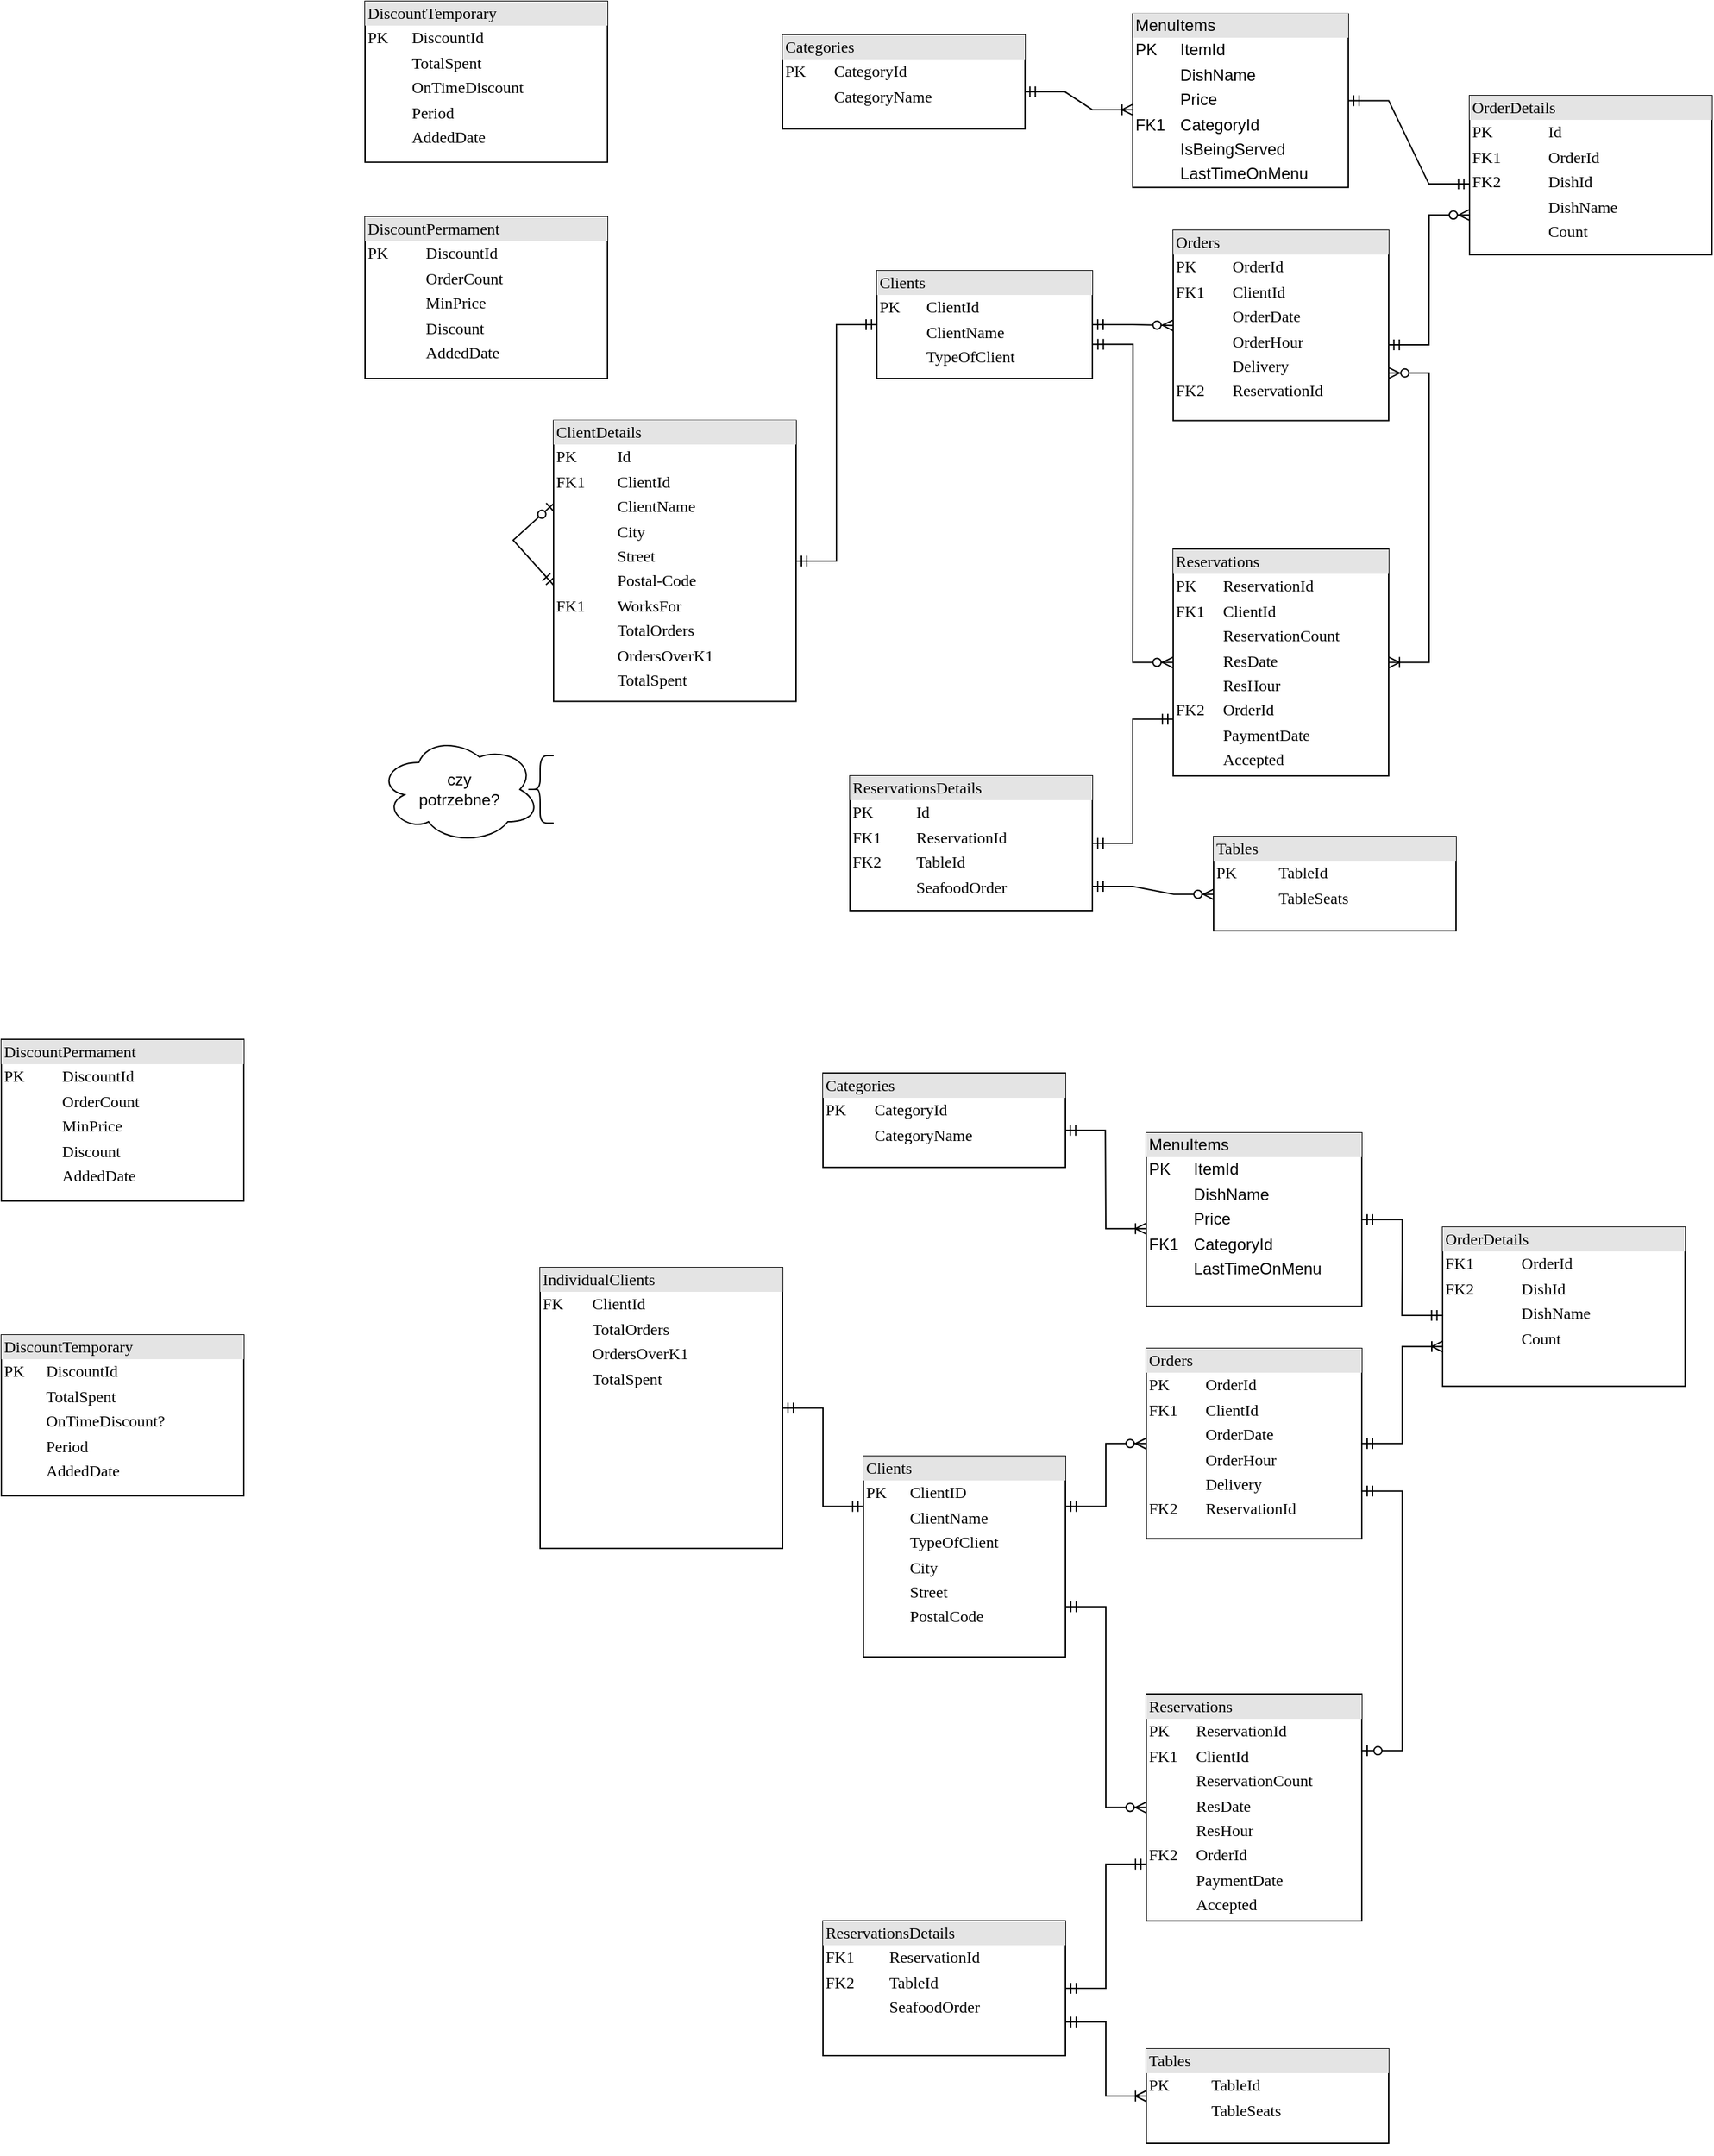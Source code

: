 <mxfile version="20.6.0" type="github">
  <diagram name="Page-1" id="2ca16b54-16f6-2749-3443-fa8db7711227">
    <mxGraphModel dx="2725" dy="899" grid="1" gridSize="10" guides="1" tooltips="1" connect="1" arrows="1" fold="1" page="1" pageScale="1" pageWidth="1100" pageHeight="850" background="none" math="0" shadow="0">
      <root>
        <mxCell id="0" />
        <mxCell id="1" parent="0" />
        <mxCell id="2ed32ef02a7f4228-2" value="&lt;div style=&quot;box-sizing: border-box ; width: 100% ; background: #e4e4e4 ; padding: 2px&quot;&gt;Reservations&lt;br&gt;&lt;/div&gt;&lt;table style=&quot;width: 100% ; font-size: 1em&quot; cellspacing=&quot;0&quot; cellpadding=&quot;2&quot;&gt;&lt;tbody&gt;&lt;tr&gt;&lt;td&gt;PK&lt;br&gt;&lt;/td&gt;&lt;td&gt;ReservationId&lt;br&gt;&lt;/td&gt;&lt;/tr&gt;&lt;tr&gt;&lt;td&gt;FK1&lt;br&gt;&lt;/td&gt;&lt;td&gt;ClientId&lt;br&gt;&lt;/td&gt;&lt;/tr&gt;&lt;tr&gt;&lt;td&gt;&lt;br&gt;&lt;/td&gt;&lt;td&gt;ReservationCount&lt;br&gt;&lt;/td&gt;&lt;/tr&gt;&lt;tr&gt;&lt;td&gt;&lt;br&gt;&lt;/td&gt;&lt;td&gt;ResDate&lt;br&gt;&lt;/td&gt;&lt;/tr&gt;&lt;tr&gt;&lt;td&gt;&lt;br&gt;&lt;/td&gt;&lt;td&gt;ResHour&lt;br&gt;&lt;/td&gt;&lt;/tr&gt;&lt;tr&gt;&lt;td&gt;FK2&lt;br&gt;&lt;/td&gt;&lt;td&gt;OrderId&lt;br&gt;&lt;/td&gt;&lt;/tr&gt;&lt;tr&gt;&lt;td&gt;&lt;br&gt;&lt;/td&gt;&lt;td&gt;PaymentDate&lt;br&gt;&lt;/td&gt;&lt;/tr&gt;&lt;tr&gt;&lt;td&gt;&lt;br&gt;&lt;/td&gt;&lt;td&gt;Accepted&lt;br&gt;&lt;/td&gt;&lt;/tr&gt;&lt;/tbody&gt;&lt;/table&gt;" style="verticalAlign=top;align=left;overflow=fill;html=1;rounded=0;shadow=0;comic=0;labelBackgroundColor=none;strokeWidth=1;fontFamily=Verdana;fontSize=12" parent="1" vertex="1">
          <mxGeometry x="640" y="446.56" width="160" height="168.44" as="geometry" />
        </mxCell>
        <mxCell id="2ed32ef02a7f4228-4" value="&lt;div style=&quot;box-sizing: border-box ; width: 100% ; background: #e4e4e4 ; padding: 2px&quot;&gt;Clients&lt;/div&gt;&lt;table style=&quot;width: 100% ; font-size: 1em&quot; cellspacing=&quot;0&quot; cellpadding=&quot;2&quot;&gt;&lt;tbody&gt;&lt;tr&gt;&lt;td&gt;PK&lt;br&gt;&lt;/td&gt;&lt;td&gt;ClientId&lt;/td&gt;&lt;/tr&gt;&lt;tr&gt;&lt;td&gt;&lt;br&gt;&lt;/td&gt;&lt;td&gt;ClientName&lt;/td&gt;&lt;/tr&gt;&lt;tr&gt;&lt;td&gt;&lt;/td&gt;&lt;td&gt;TypeOfClient&lt;br&gt;&lt;/td&gt;&lt;/tr&gt;&lt;/tbody&gt;&lt;/table&gt;" style="verticalAlign=top;align=left;overflow=fill;html=1;rounded=0;shadow=0;comic=0;labelBackgroundColor=none;strokeWidth=1;fontFamily=Verdana;fontSize=12" parent="1" vertex="1">
          <mxGeometry x="420" y="240" width="160" height="80" as="geometry" />
        </mxCell>
        <mxCell id="2ed32ef02a7f4228-6" value="&lt;div style=&quot;box-sizing: border-box ; width: 100% ; background: #e4e4e4 ; padding: 2px&quot;&gt;ClientDetails&lt;/div&gt;&lt;table style=&quot;width: 100% ; font-size: 1em&quot; cellspacing=&quot;0&quot; cellpadding=&quot;2&quot;&gt;&lt;tbody&gt;&lt;tr&gt;&lt;td&gt;PK&lt;br&gt;&lt;/td&gt;&lt;td&gt;Id&lt;br&gt;&lt;/td&gt;&lt;/tr&gt;&lt;tr&gt;&lt;td&gt;FK1&lt;br&gt;&lt;/td&gt;&lt;td&gt;ClientId&lt;/td&gt;&lt;/tr&gt;&lt;tr&gt;&lt;td&gt;&lt;br&gt;&lt;/td&gt;&lt;td&gt;ClientName&lt;/td&gt;&lt;/tr&gt;&lt;tr&gt;&lt;td&gt;&lt;/td&gt;&lt;td&gt;City&lt;br&gt;&lt;/td&gt;&lt;/tr&gt;&lt;tr&gt;&lt;td&gt;&lt;br&gt;&lt;/td&gt;&lt;td&gt;Street&lt;br&gt;&lt;/td&gt;&lt;/tr&gt;&lt;tr&gt;&lt;td&gt;&lt;br&gt;&lt;/td&gt;&lt;td&gt;Postal-Code&lt;br&gt;&lt;/td&gt;&lt;/tr&gt;&lt;tr&gt;&lt;td&gt;FK1&lt;br&gt;&lt;/td&gt;&lt;td&gt;WorksFor&lt;br&gt;&lt;/td&gt;&lt;/tr&gt;&lt;tr&gt;&lt;td&gt;&lt;br&gt;&lt;/td&gt;&lt;td&gt;TotalOrders&lt;br&gt;&lt;/td&gt;&lt;/tr&gt;&lt;tr&gt;&lt;td&gt;&lt;br&gt;&lt;/td&gt;&lt;td&gt;OrdersOverK1&lt;br&gt;&lt;/td&gt;&lt;/tr&gt;&lt;tr&gt;&lt;td&gt;&lt;br&gt;&lt;/td&gt;&lt;td&gt;TotalSpent&lt;br&gt;&lt;/td&gt;&lt;/tr&gt;&lt;/tbody&gt;&lt;/table&gt;" style="verticalAlign=top;align=left;overflow=fill;html=1;rounded=0;shadow=0;comic=0;labelBackgroundColor=none;strokeWidth=1;fontFamily=Verdana;fontSize=12;" parent="1" vertex="1">
          <mxGeometry x="180" y="351.24" width="180" height="208.44" as="geometry" />
        </mxCell>
        <mxCell id="2ed32ef02a7f4228-8" value="&lt;div style=&quot;box-sizing: border-box ; width: 100% ; background: #e4e4e4 ; padding: 2px&quot;&gt;Orders&lt;/div&gt;&lt;table style=&quot;width: 100% ; font-size: 1em&quot; cellspacing=&quot;0&quot; cellpadding=&quot;2&quot;&gt;&lt;tbody&gt;&lt;tr&gt;&lt;td&gt;PK&lt;br&gt;&lt;/td&gt;&lt;td&gt;OrderId&lt;br&gt;&lt;/td&gt;&lt;/tr&gt;&lt;tr&gt;&lt;td&gt;FK1&lt;br&gt;&lt;/td&gt;&lt;td&gt;ClientId&lt;br&gt;&lt;/td&gt;&lt;/tr&gt;&lt;tr&gt;&lt;td&gt;&lt;br&gt;&lt;/td&gt;&lt;td&gt;OrderDate&lt;br&gt;&lt;/td&gt;&lt;/tr&gt;&lt;tr&gt;&lt;td&gt;&lt;br&gt;&lt;/td&gt;&lt;td&gt;OrderHour&lt;br&gt;&lt;/td&gt;&lt;/tr&gt;&lt;tr&gt;&lt;td&gt;&lt;br&gt;&lt;/td&gt;&lt;td&gt;Delivery&lt;br&gt;&lt;/td&gt;&lt;/tr&gt;&lt;tr&gt;&lt;td&gt;FK2&lt;br&gt;&lt;/td&gt;&lt;td&gt;ReservationId&lt;br&gt;&lt;/td&gt;&lt;/tr&gt;&lt;/tbody&gt;&lt;/table&gt;" style="verticalAlign=top;align=left;overflow=fill;html=1;rounded=0;shadow=0;comic=0;labelBackgroundColor=none;strokeWidth=1;fontFamily=Verdana;fontSize=12;" parent="1" vertex="1">
          <mxGeometry x="640" y="210.0" width="160" height="141.24" as="geometry" />
        </mxCell>
        <mxCell id="2ed32ef02a7f4228-9" value="&lt;div style=&quot;box-sizing:border-box;width:100%;background:#e4e4e4;padding:2px;&quot;&gt;Categories&lt;/div&gt;&lt;table style=&quot;width:100%;font-size:1em;&quot; cellspacing=&quot;0&quot; cellpadding=&quot;2&quot;&gt;&lt;tbody&gt;&lt;tr&gt;&lt;td&gt;PK&lt;br&gt;&lt;/td&gt;&lt;td&gt;CategoryId&lt;/td&gt;&lt;/tr&gt;&lt;tr&gt;&lt;td&gt;&lt;br&gt;&lt;/td&gt;&lt;td&gt;CategoryName&lt;/td&gt;&lt;/tr&gt;&lt;/tbody&gt;&lt;/table&gt;" style="verticalAlign=top;align=left;overflow=fill;html=1;rounded=0;shadow=0;comic=0;labelBackgroundColor=none;strokeWidth=1;fontFamily=Verdana;fontSize=12" parent="1" vertex="1">
          <mxGeometry x="350" y="64.69" width="180" height="70" as="geometry" />
        </mxCell>
        <mxCell id="2ed32ef02a7f4228-10" value="&lt;div style=&quot;box-sizing: border-box ; width: 100% ; background: #e4e4e4 ; padding: 2px&quot;&gt;OrderDetails&lt;/div&gt;&lt;table style=&quot;width: 100% ; font-size: 1em&quot; cellspacing=&quot;0&quot; cellpadding=&quot;2&quot;&gt;&lt;tbody&gt;&lt;tr&gt;&lt;td&gt;PK&lt;br&gt;&lt;/td&gt;&lt;td&gt;Id&lt;br&gt;&lt;/td&gt;&lt;/tr&gt;&lt;tr&gt;&lt;td&gt;FK1&lt;br&gt;&lt;/td&gt;&lt;td&gt;OrderId&lt;br&gt;&lt;/td&gt;&lt;/tr&gt;&lt;tr&gt;&lt;td&gt;FK2&lt;br&gt;&lt;/td&gt;&lt;td&gt;DishId&lt;/td&gt;&lt;/tr&gt;&lt;tr&gt;&lt;td&gt;&lt;br&gt;&lt;/td&gt;&lt;td&gt;DishName&lt;br&gt;&lt;/td&gt;&lt;/tr&gt;&lt;tr&gt;&lt;td&gt;&lt;/td&gt;&lt;td&gt;Count&lt;/td&gt;&lt;/tr&gt;&lt;tr&gt;&lt;td&gt;&lt;br&gt;&lt;/td&gt;&lt;td&gt;&lt;br&gt;&lt;/td&gt;&lt;/tr&gt;&lt;/tbody&gt;&lt;/table&gt;" style="verticalAlign=top;align=left;overflow=fill;html=1;rounded=0;shadow=0;comic=0;labelBackgroundColor=none;strokeWidth=1;fontFamily=Verdana;fontSize=12" parent="1" vertex="1">
          <mxGeometry x="860" y="110.0" width="180" height="118.12" as="geometry" />
        </mxCell>
        <mxCell id="2ed32ef02a7f4228-11" value="&lt;div style=&quot;box-sizing:border-box;width:100%;background:#e4e4e4;padding:2px;&quot;&gt;Tables&lt;/div&gt;&lt;table style=&quot;width:100%;font-size:1em;&quot; cellspacing=&quot;0&quot; cellpadding=&quot;2&quot;&gt;&lt;tbody&gt;&lt;tr&gt;&lt;td&gt;PK&lt;br&gt;&lt;/td&gt;&lt;td&gt;TableId&lt;/td&gt;&lt;/tr&gt;&lt;tr&gt;&lt;td&gt;&lt;br&gt;&lt;/td&gt;&lt;td&gt;TableSeats&lt;/td&gt;&lt;/tr&gt;&lt;/tbody&gt;&lt;/table&gt;" style="verticalAlign=top;align=left;overflow=fill;html=1;rounded=0;shadow=0;comic=0;labelBackgroundColor=none;strokeWidth=1;fontFamily=Verdana;fontSize=12" parent="1" vertex="1">
          <mxGeometry x="670" y="660" width="180" height="70" as="geometry" />
        </mxCell>
        <mxCell id="2ed32ef02a7f4228-12" value="&lt;div style=&quot;box-sizing: border-box ; width: 100% ; background: #e4e4e4 ; padding: 2px&quot;&gt;ReservationsDetails&lt;/div&gt;&lt;table style=&quot;width: 100% ; font-size: 1em&quot; cellspacing=&quot;0&quot; cellpadding=&quot;2&quot;&gt;&lt;tbody&gt;&lt;tr&gt;&lt;td&gt;PK&lt;br&gt;&lt;/td&gt;&lt;td&gt;Id&lt;br&gt;&lt;/td&gt;&lt;/tr&gt;&lt;tr&gt;&lt;td&gt;FK1&lt;br&gt;&lt;/td&gt;&lt;td&gt;ReservationId&lt;/td&gt;&lt;/tr&gt;&lt;tr&gt;&lt;td&gt;FK2&lt;br&gt;&lt;/td&gt;&lt;td&gt;TableId&lt;br&gt;&lt;/td&gt;&lt;/tr&gt;&lt;tr&gt;&lt;td&gt;&lt;br&gt;&lt;/td&gt;&lt;td&gt;SeafoodOrder&lt;br&gt;&lt;/td&gt;&lt;/tr&gt;&lt;/tbody&gt;&lt;/table&gt;" style="verticalAlign=top;align=left;overflow=fill;html=1;rounded=0;shadow=0;comic=0;labelBackgroundColor=none;strokeWidth=1;fontFamily=Verdana;fontSize=12" parent="1" vertex="1">
          <mxGeometry x="400" y="615" width="180" height="100" as="geometry" />
        </mxCell>
        <mxCell id="8eyPykEC4esJu6xJR6Pz-9" value="&lt;div style=&quot;box-sizing:border-box;width:100%;background:#e4e4e4;padding:2px;&quot;&gt;MenuItems&lt;/div&gt;&lt;table style=&quot;width:100%;font-size:1em;&quot; cellspacing=&quot;0&quot; cellpadding=&quot;2&quot;&gt;&lt;tbody&gt;&lt;tr&gt;&lt;td&gt;PK&lt;br&gt;&lt;/td&gt;&lt;td&gt;ItemId&lt;/td&gt;&lt;/tr&gt;&lt;tr&gt;&lt;td&gt;&lt;br&gt;&lt;/td&gt;&lt;td&gt;DishName&lt;br&gt;&lt;/td&gt;&lt;/tr&gt;&lt;tr&gt;&lt;td&gt;&lt;br&gt;&lt;/td&gt;&lt;td&gt;Price&lt;br&gt;&lt;/td&gt;&lt;/tr&gt;&lt;tr&gt;&lt;td&gt;FK1&lt;/td&gt;&lt;td&gt;CategoryId&lt;/td&gt;&lt;/tr&gt;&lt;tr&gt;&lt;td&gt;&lt;br&gt;&lt;/td&gt;&lt;td&gt;IsBeingServed&lt;br&gt;&lt;/td&gt;&lt;/tr&gt;&lt;tr&gt;&lt;td&gt;&lt;br&gt;&lt;/td&gt;&lt;td&gt;LastTimeOnMenu&lt;br&gt;&lt;/td&gt;&lt;/tr&gt;&lt;/tbody&gt;&lt;/table&gt;" style="verticalAlign=top;align=left;overflow=fill;html=1;" parent="1" vertex="1">
          <mxGeometry x="610" y="49.37" width="160" height="128.75" as="geometry" />
        </mxCell>
        <mxCell id="tbvAgPDS0dDbMsQac42p-2" style="edgeStyle=orthogonalEdgeStyle;rounded=0;orthogonalLoop=1;jettySize=auto;html=1;exitX=0.5;exitY=1;exitDx=0;exitDy=0;" parent="1" source="2ed32ef02a7f4228-11" target="2ed32ef02a7f4228-11" edge="1">
          <mxGeometry relative="1" as="geometry" />
        </mxCell>
        <mxCell id="tbvAgPDS0dDbMsQac42p-9" value="&lt;div&gt;czy &lt;br&gt;&lt;/div&gt;&lt;div&gt;potrzebne?&lt;br&gt;&lt;/div&gt;" style="ellipse;shape=cloud;whiteSpace=wrap;html=1;" parent="1" vertex="1">
          <mxGeometry x="50" y="585.0" width="120" height="80" as="geometry" />
        </mxCell>
        <mxCell id="tbvAgPDS0dDbMsQac42p-10" value="" style="shape=curlyBracket;whiteSpace=wrap;html=1;rounded=1;labelPosition=left;verticalLabelPosition=middle;align=right;verticalAlign=middle;size=0.5;" parent="1" vertex="1">
          <mxGeometry x="160" y="600.0" width="20" height="50" as="geometry" />
        </mxCell>
        <mxCell id="3GatllJvSsCrBOaNEyOD-3" value="&lt;div style=&quot;box-sizing: border-box ; width: 100% ; background: #e4e4e4 ; padding: 2px&quot;&gt;DiscountPermament&lt;br&gt;&lt;/div&gt;&lt;table style=&quot;width: 100% ; font-size: 1em&quot; cellspacing=&quot;0&quot; cellpadding=&quot;2&quot;&gt;&lt;tbody&gt;&lt;tr&gt;&lt;td&gt;PK&lt;br&gt;&lt;/td&gt;&lt;td&gt;DiscountId&lt;/td&gt;&lt;/tr&gt;&lt;tr&gt;&lt;td&gt;&lt;br&gt;&lt;/td&gt;&lt;td&gt;OrderCount&lt;/td&gt;&lt;/tr&gt;&lt;tr&gt;&lt;td&gt;&lt;/td&gt;&lt;td&gt;MinPrice&lt;br&gt;&lt;/td&gt;&lt;/tr&gt;&lt;tr&gt;&lt;td&gt;&lt;br&gt;&lt;/td&gt;&lt;td&gt;Discount&lt;br&gt;&lt;/td&gt;&lt;/tr&gt;&lt;tr&gt;&lt;td&gt;&lt;br&gt;&lt;/td&gt;&lt;td&gt;AddedDate&lt;br&gt;&lt;/td&gt;&lt;/tr&gt;&lt;/tbody&gt;&lt;/table&gt;" style="verticalAlign=top;align=left;overflow=fill;html=1;rounded=0;shadow=0;comic=0;labelBackgroundColor=none;strokeWidth=1;fontFamily=Verdana;fontSize=12" parent="1" vertex="1">
          <mxGeometry x="40" y="200" width="180" height="120" as="geometry" />
        </mxCell>
        <mxCell id="3GatllJvSsCrBOaNEyOD-4" value="&lt;div style=&quot;box-sizing:border-box;width:100%;background:#e4e4e4;padding:2px;&quot;&gt;DiscountTemporary&lt;/div&gt;&lt;table style=&quot;width:100%;font-size:1em;&quot; cellspacing=&quot;0&quot; cellpadding=&quot;2&quot;&gt;&lt;tbody&gt;&lt;tr&gt;&lt;td&gt;PK&lt;br&gt;&lt;/td&gt;&lt;td&gt;DiscountId&lt;/td&gt;&lt;/tr&gt;&lt;tr&gt;&lt;td&gt;&lt;br&gt;&lt;/td&gt;&lt;td&gt;TotalSpent&lt;/td&gt;&lt;/tr&gt;&lt;tr&gt;&lt;td&gt;&lt;br&gt;&lt;/td&gt;&lt;td&gt;OnTimeDiscount&lt;br&gt;&lt;/td&gt;&lt;/tr&gt;&lt;tr&gt;&lt;td&gt;&lt;br&gt;&lt;/td&gt;&lt;td&gt;Period&lt;br&gt;&lt;/td&gt;&lt;/tr&gt;&lt;tr&gt;&lt;td&gt;&lt;br&gt;&lt;/td&gt;&lt;td&gt;AddedDate&lt;br&gt;&lt;/td&gt;&lt;/tr&gt;&lt;/tbody&gt;&lt;/table&gt;" style="verticalAlign=top;align=left;overflow=fill;html=1;rounded=0;shadow=0;comic=0;labelBackgroundColor=none;strokeWidth=1;fontFamily=Verdana;fontSize=12" parent="1" vertex="1">
          <mxGeometry x="40" y="40" width="180" height="119.38" as="geometry" />
        </mxCell>
        <mxCell id="NAf3PjT7lw5OoQGQkrJB-4" value="" style="edgeStyle=entityRelationEdgeStyle;fontSize=12;html=1;endArrow=ERmandOne;startArrow=ERmandOne;rounded=0;exitX=1;exitY=0.5;exitDx=0;exitDy=0;entryX=0;entryY=0.5;entryDx=0;entryDy=0;" parent="1" source="2ed32ef02a7f4228-6" target="2ed32ef02a7f4228-4" edge="1">
          <mxGeometry width="100" height="100" relative="1" as="geometry">
            <mxPoint x="480" y="544.22" as="sourcePoint" />
            <mxPoint x="580" y="444.22" as="targetPoint" />
          </mxGeometry>
        </mxCell>
        <mxCell id="NAf3PjT7lw5OoQGQkrJB-5" value="" style="edgeStyle=entityRelationEdgeStyle;fontSize=12;html=1;endArrow=ERoneToMany;startArrow=ERmandOne;rounded=0;exitX=0.998;exitY=0.607;exitDx=0;exitDy=0;exitPerimeter=0;entryX=0;entryY=0.552;entryDx=0;entryDy=0;entryPerimeter=0;" parent="1" source="2ed32ef02a7f4228-9" target="8eyPykEC4esJu6xJR6Pz-9" edge="1">
          <mxGeometry width="100" height="100" relative="1" as="geometry">
            <mxPoint x="510" y="200" as="sourcePoint" />
            <mxPoint x="610" y="100" as="targetPoint" />
          </mxGeometry>
        </mxCell>
        <mxCell id="NAf3PjT7lw5OoQGQkrJB-6" value="" style="edgeStyle=entityRelationEdgeStyle;fontSize=12;html=1;endArrow=ERmandOne;startArrow=ERmandOne;rounded=0;entryX=-0.001;entryY=0.555;entryDx=0;entryDy=0;entryPerimeter=0;exitX=1;exitY=0.5;exitDx=0;exitDy=0;" parent="1" source="8eyPykEC4esJu6xJR6Pz-9" target="2ed32ef02a7f4228-10" edge="1">
          <mxGeometry width="100" height="100" relative="1" as="geometry">
            <mxPoint x="730" y="210" as="sourcePoint" />
            <mxPoint x="830" y="110" as="targetPoint" />
          </mxGeometry>
        </mxCell>
        <mxCell id="NAf3PjT7lw5OoQGQkrJB-8" value="" style="edgeStyle=entityRelationEdgeStyle;fontSize=12;html=1;endArrow=ERzeroToMany;startArrow=ERmandOne;rounded=0;exitX=0.999;exitY=0.602;exitDx=0;exitDy=0;exitPerimeter=0;entryX=0;entryY=0.75;entryDx=0;entryDy=0;" parent="1" source="2ed32ef02a7f4228-8" target="2ed32ef02a7f4228-10" edge="1">
          <mxGeometry width="100" height="100" relative="1" as="geometry">
            <mxPoint x="950" y="320" as="sourcePoint" />
            <mxPoint x="1050" y="220" as="targetPoint" />
          </mxGeometry>
        </mxCell>
        <mxCell id="NAf3PjT7lw5OoQGQkrJB-10" value="" style="edgeStyle=entityRelationEdgeStyle;fontSize=12;html=1;endArrow=ERzeroToMany;startArrow=ERmandOne;rounded=0;entryX=0;entryY=0.5;entryDx=0;entryDy=0;exitX=1;exitY=0.5;exitDx=0;exitDy=0;" parent="1" source="2ed32ef02a7f4228-4" target="2ed32ef02a7f4228-8" edge="1">
          <mxGeometry width="100" height="100" relative="1" as="geometry">
            <mxPoint x="510" y="410.62" as="sourcePoint" />
            <mxPoint x="610" y="310.62" as="targetPoint" />
          </mxGeometry>
        </mxCell>
        <mxCell id="NAf3PjT7lw5OoQGQkrJB-11" value="" style="edgeStyle=entityRelationEdgeStyle;fontSize=12;html=1;endArrow=ERzeroToMany;startArrow=ERmandOne;rounded=0;exitX=1.001;exitY=0.683;exitDx=0;exitDy=0;exitPerimeter=0;" parent="1" source="2ed32ef02a7f4228-4" target="2ed32ef02a7f4228-2" edge="1">
          <mxGeometry width="100" height="100" relative="1" as="geometry">
            <mxPoint x="530" y="490" as="sourcePoint" />
            <mxPoint x="630" y="390" as="targetPoint" />
          </mxGeometry>
        </mxCell>
        <mxCell id="NAf3PjT7lw5OoQGQkrJB-12" value="" style="edgeStyle=entityRelationEdgeStyle;fontSize=12;html=1;endArrow=ERoneToMany;startArrow=ERzeroToMany;rounded=0;exitX=1;exitY=0.75;exitDx=0;exitDy=0;" parent="1" source="2ed32ef02a7f4228-8" target="2ed32ef02a7f4228-2" edge="1">
          <mxGeometry width="100" height="100" relative="1" as="geometry">
            <mxPoint x="880" y="490" as="sourcePoint" />
            <mxPoint x="980" y="390" as="targetPoint" />
          </mxGeometry>
        </mxCell>
        <mxCell id="NAf3PjT7lw5OoQGQkrJB-14" value="" style="edgeStyle=entityRelationEdgeStyle;fontSize=12;html=1;endArrow=ERmandOne;startArrow=ERmandOne;rounded=0;entryX=0;entryY=0.75;entryDx=0;entryDy=0;" parent="1" source="2ed32ef02a7f4228-12" target="2ed32ef02a7f4228-2" edge="1">
          <mxGeometry width="100" height="100" relative="1" as="geometry">
            <mxPoint x="460" y="560" as="sourcePoint" />
            <mxPoint x="620" y="575" as="targetPoint" />
          </mxGeometry>
        </mxCell>
        <mxCell id="NAf3PjT7lw5OoQGQkrJB-21" value="" style="edgeStyle=entityRelationEdgeStyle;fontSize=12;html=1;endArrow=ERzeroToMany;startArrow=ERmandOne;rounded=0;exitX=1;exitY=0.82;exitDx=0;exitDy=0;exitPerimeter=0;entryX=0.002;entryY=0.613;entryDx=0;entryDy=0;entryPerimeter=0;" parent="1" source="2ed32ef02a7f4228-12" target="2ed32ef02a7f4228-11" edge="1">
          <mxGeometry width="100" height="100" relative="1" as="geometry">
            <mxPoint x="590" y="730" as="sourcePoint" />
            <mxPoint x="690" y="630" as="targetPoint" />
          </mxGeometry>
        </mxCell>
        <mxCell id="SUbsyZlhNyDOQEVqJq1O-1" value="" style="edgeStyle=entityRelationEdgeStyle;fontSize=12;html=1;endArrow=ERzeroToOne;startArrow=ERmandOne;rounded=0;entryX=0.001;entryY=0.295;entryDx=0;entryDy=0;entryPerimeter=0;exitX=0;exitY=0.586;exitDx=0;exitDy=0;exitPerimeter=0;" parent="1" source="2ed32ef02a7f4228-6" target="2ed32ef02a7f4228-6" edge="1">
          <mxGeometry width="100" height="100" relative="1" as="geometry">
            <mxPoint x="30" y="610" as="sourcePoint" />
            <mxPoint x="130" y="510" as="targetPoint" />
            <Array as="points">
              <mxPoint x="150" y="440" />
            </Array>
          </mxGeometry>
        </mxCell>
        <mxCell id="kl4DrBwxuw2o4m5A-Eof-1" value="&lt;div style=&quot;box-sizing: border-box ; width: 100% ; background: #e4e4e4 ; padding: 2px&quot;&gt;Reservations&lt;br&gt;&lt;/div&gt;&lt;table style=&quot;width: 100% ; font-size: 1em&quot; cellspacing=&quot;0&quot; cellpadding=&quot;2&quot;&gt;&lt;tbody&gt;&lt;tr&gt;&lt;td&gt;PK&lt;br&gt;&lt;/td&gt;&lt;td&gt;ReservationId&lt;br&gt;&lt;/td&gt;&lt;/tr&gt;&lt;tr&gt;&lt;td&gt;FK1&lt;br&gt;&lt;/td&gt;&lt;td&gt;ClientId&lt;br&gt;&lt;/td&gt;&lt;/tr&gt;&lt;tr&gt;&lt;td&gt;&lt;br&gt;&lt;/td&gt;&lt;td&gt;ReservationCount&lt;br&gt;&lt;/td&gt;&lt;/tr&gt;&lt;tr&gt;&lt;td&gt;&lt;br&gt;&lt;/td&gt;&lt;td&gt;ResDate&lt;br&gt;&lt;/td&gt;&lt;/tr&gt;&lt;tr&gt;&lt;td&gt;&lt;br&gt;&lt;/td&gt;&lt;td&gt;ResHour&lt;br&gt;&lt;/td&gt;&lt;/tr&gt;&lt;tr&gt;&lt;td&gt;FK2&lt;br&gt;&lt;/td&gt;&lt;td&gt;OrderId&lt;br&gt;&lt;/td&gt;&lt;/tr&gt;&lt;tr&gt;&lt;td&gt;&lt;br&gt;&lt;/td&gt;&lt;td&gt;PaymentDate&lt;br&gt;&lt;/td&gt;&lt;/tr&gt;&lt;tr&gt;&lt;td&gt;&lt;br&gt;&lt;/td&gt;&lt;td&gt;Accepted&lt;br&gt;&lt;/td&gt;&lt;/tr&gt;&lt;/tbody&gt;&lt;/table&gt;" style="verticalAlign=top;align=left;overflow=fill;html=1;rounded=0;shadow=0;comic=0;labelBackgroundColor=none;strokeWidth=1;fontFamily=Verdana;fontSize=12" vertex="1" parent="1">
          <mxGeometry x="620" y="1296.56" width="160" height="168.44" as="geometry" />
        </mxCell>
        <mxCell id="kl4DrBwxuw2o4m5A-Eof-4" value="&lt;div style=&quot;box-sizing: border-box ; width: 100% ; background: #e4e4e4 ; padding: 2px&quot;&gt;Orders&lt;/div&gt;&lt;table style=&quot;width: 100% ; font-size: 1em&quot; cellspacing=&quot;0&quot; cellpadding=&quot;2&quot;&gt;&lt;tbody&gt;&lt;tr&gt;&lt;td&gt;PK&lt;br&gt;&lt;/td&gt;&lt;td&gt;OrderId&lt;br&gt;&lt;/td&gt;&lt;/tr&gt;&lt;tr&gt;&lt;td&gt;FK1&lt;br&gt;&lt;/td&gt;&lt;td&gt;ClientId&lt;br&gt;&lt;/td&gt;&lt;/tr&gt;&lt;tr&gt;&lt;td&gt;&lt;br&gt;&lt;/td&gt;&lt;td&gt;OrderDate&lt;br&gt;&lt;/td&gt;&lt;/tr&gt;&lt;tr&gt;&lt;td&gt;&lt;br&gt;&lt;/td&gt;&lt;td&gt;OrderHour&lt;br&gt;&lt;/td&gt;&lt;/tr&gt;&lt;tr&gt;&lt;td&gt;&lt;br&gt;&lt;/td&gt;&lt;td&gt;Delivery&lt;br&gt;&lt;/td&gt;&lt;/tr&gt;&lt;tr&gt;&lt;td&gt;FK2&lt;br&gt;&lt;/td&gt;&lt;td&gt;ReservationId&lt;br&gt;&lt;/td&gt;&lt;/tr&gt;&lt;/tbody&gt;&lt;/table&gt;" style="verticalAlign=top;align=left;overflow=fill;html=1;rounded=0;shadow=0;comic=0;labelBackgroundColor=none;strokeWidth=1;fontFamily=Verdana;fontSize=12;" vertex="1" parent="1">
          <mxGeometry x="620" y="1040" width="160" height="141.24" as="geometry" />
        </mxCell>
        <mxCell id="kl4DrBwxuw2o4m5A-Eof-5" value="&lt;div style=&quot;box-sizing:border-box;width:100%;background:#e4e4e4;padding:2px;&quot;&gt;Categories&lt;/div&gt;&lt;table style=&quot;width:100%;font-size:1em;&quot; cellspacing=&quot;0&quot; cellpadding=&quot;2&quot;&gt;&lt;tbody&gt;&lt;tr&gt;&lt;td&gt;PK&lt;br&gt;&lt;/td&gt;&lt;td&gt;CategoryId&lt;/td&gt;&lt;/tr&gt;&lt;tr&gt;&lt;td&gt;&lt;br&gt;&lt;/td&gt;&lt;td&gt;CategoryName&lt;/td&gt;&lt;/tr&gt;&lt;/tbody&gt;&lt;/table&gt;" style="verticalAlign=top;align=left;overflow=fill;html=1;rounded=0;shadow=0;comic=0;labelBackgroundColor=none;strokeWidth=1;fontFamily=Verdana;fontSize=12" vertex="1" parent="1">
          <mxGeometry x="380" y="835.62" width="180" height="70" as="geometry" />
        </mxCell>
        <mxCell id="kl4DrBwxuw2o4m5A-Eof-6" value="&lt;div style=&quot;box-sizing: border-box ; width: 100% ; background: #e4e4e4 ; padding: 2px&quot;&gt;OrderDetails&lt;/div&gt;&lt;table style=&quot;width: 100% ; font-size: 1em&quot; cellspacing=&quot;0&quot; cellpadding=&quot;2&quot;&gt;&lt;tbody&gt;&lt;tr&gt;&lt;td&gt;FK1&lt;br&gt;&lt;/td&gt;&lt;td&gt;OrderId&lt;br&gt;&lt;/td&gt;&lt;/tr&gt;&lt;tr&gt;&lt;td&gt;FK2&lt;br&gt;&lt;/td&gt;&lt;td&gt;DishId&lt;/td&gt;&lt;/tr&gt;&lt;tr&gt;&lt;td&gt;&lt;br&gt;&lt;/td&gt;&lt;td&gt;DishName&lt;br&gt;&lt;/td&gt;&lt;/tr&gt;&lt;tr&gt;&lt;td&gt;&lt;/td&gt;&lt;td&gt;Count&lt;/td&gt;&lt;/tr&gt;&lt;tr&gt;&lt;td&gt;&lt;br&gt;&lt;/td&gt;&lt;td&gt;&lt;br&gt;&lt;/td&gt;&lt;/tr&gt;&lt;/tbody&gt;&lt;/table&gt;" style="verticalAlign=top;align=left;overflow=fill;html=1;rounded=0;shadow=0;comic=0;labelBackgroundColor=none;strokeWidth=1;fontFamily=Verdana;fontSize=12" vertex="1" parent="1">
          <mxGeometry x="840" y="950" width="180" height="118.12" as="geometry" />
        </mxCell>
        <mxCell id="kl4DrBwxuw2o4m5A-Eof-7" value="&lt;div style=&quot;box-sizing:border-box;width:100%;background:#e4e4e4;padding:2px;&quot;&gt;Tables&lt;/div&gt;&lt;table style=&quot;width:100%;font-size:1em;&quot; cellspacing=&quot;0&quot; cellpadding=&quot;2&quot;&gt;&lt;tbody&gt;&lt;tr&gt;&lt;td&gt;PK&lt;br&gt;&lt;/td&gt;&lt;td&gt;TableId&lt;/td&gt;&lt;/tr&gt;&lt;tr&gt;&lt;td&gt;&lt;br&gt;&lt;/td&gt;&lt;td&gt;TableSeats&lt;/td&gt;&lt;/tr&gt;&lt;/tbody&gt;&lt;/table&gt;" style="verticalAlign=top;align=left;overflow=fill;html=1;rounded=0;shadow=0;comic=0;labelBackgroundColor=none;strokeWidth=1;fontFamily=Verdana;fontSize=12" vertex="1" parent="1">
          <mxGeometry x="620" y="1560" width="180" height="70" as="geometry" />
        </mxCell>
        <mxCell id="kl4DrBwxuw2o4m5A-Eof-8" value="&lt;div style=&quot;box-sizing: border-box ; width: 100% ; background: #e4e4e4 ; padding: 2px&quot;&gt;ReservationsDetails&lt;/div&gt;&lt;table style=&quot;width: 100% ; font-size: 1em&quot; cellspacing=&quot;0&quot; cellpadding=&quot;2&quot;&gt;&lt;tbody&gt;&lt;tr&gt;&lt;td&gt;FK1&lt;br&gt;&lt;/td&gt;&lt;td&gt;ReservationId&lt;/td&gt;&lt;/tr&gt;&lt;tr&gt;&lt;td&gt;FK2&lt;br&gt;&lt;/td&gt;&lt;td&gt;TableId&lt;br&gt;&lt;/td&gt;&lt;/tr&gt;&lt;tr&gt;&lt;td&gt;&lt;br&gt;&lt;/td&gt;&lt;td&gt;SeafoodOrder&lt;br&gt;&lt;/td&gt;&lt;/tr&gt;&lt;/tbody&gt;&lt;/table&gt;" style="verticalAlign=top;align=left;overflow=fill;html=1;rounded=0;shadow=0;comic=0;labelBackgroundColor=none;strokeWidth=1;fontFamily=Verdana;fontSize=12" vertex="1" parent="1">
          <mxGeometry x="380" y="1465" width="180" height="100" as="geometry" />
        </mxCell>
        <mxCell id="kl4DrBwxuw2o4m5A-Eof-9" value="&lt;div style=&quot;box-sizing:border-box;width:100%;background:#e4e4e4;padding:2px;&quot;&gt;MenuItems&lt;/div&gt;&lt;table style=&quot;width:100%;font-size:1em;&quot; cellspacing=&quot;0&quot; cellpadding=&quot;2&quot;&gt;&lt;tbody&gt;&lt;tr&gt;&lt;td&gt;PK&lt;br&gt;&lt;/td&gt;&lt;td&gt;ItemId&lt;/td&gt;&lt;/tr&gt;&lt;tr&gt;&lt;td&gt;&lt;br&gt;&lt;/td&gt;&lt;td&gt;DishName&lt;br&gt;&lt;/td&gt;&lt;/tr&gt;&lt;tr&gt;&lt;td&gt;&lt;br&gt;&lt;/td&gt;&lt;td&gt;Price&lt;br&gt;&lt;/td&gt;&lt;/tr&gt;&lt;tr&gt;&lt;td&gt;FK1&lt;/td&gt;&lt;td&gt;CategoryId&lt;/td&gt;&lt;/tr&gt;&lt;tr&gt;&lt;td&gt;&lt;br&gt;&lt;/td&gt;&lt;td&gt;LastTimeOnMenu&lt;br&gt;&lt;/td&gt;&lt;/tr&gt;&lt;/tbody&gt;&lt;/table&gt;" style="verticalAlign=top;align=left;overflow=fill;html=1;" vertex="1" parent="1">
          <mxGeometry x="620" y="880" width="160" height="128.75" as="geometry" />
        </mxCell>
        <mxCell id="kl4DrBwxuw2o4m5A-Eof-10" style="edgeStyle=orthogonalEdgeStyle;rounded=0;orthogonalLoop=1;jettySize=auto;html=1;exitX=0.5;exitY=1;exitDx=0;exitDy=0;" edge="1" parent="1" source="kl4DrBwxuw2o4m5A-Eof-7" target="kl4DrBwxuw2o4m5A-Eof-7">
          <mxGeometry relative="1" as="geometry" />
        </mxCell>
        <mxCell id="kl4DrBwxuw2o4m5A-Eof-13" value="&lt;div style=&quot;box-sizing: border-box ; width: 100% ; background: #e4e4e4 ; padding: 2px&quot;&gt;DiscountPermament&lt;br&gt;&lt;/div&gt;&lt;table style=&quot;width: 100% ; font-size: 1em&quot; cellspacing=&quot;0&quot; cellpadding=&quot;2&quot;&gt;&lt;tbody&gt;&lt;tr&gt;&lt;td&gt;PK&lt;br&gt;&lt;/td&gt;&lt;td&gt;DiscountId&lt;/td&gt;&lt;/tr&gt;&lt;tr&gt;&lt;td&gt;&lt;br&gt;&lt;/td&gt;&lt;td&gt;OrderCount&lt;/td&gt;&lt;/tr&gt;&lt;tr&gt;&lt;td&gt;&lt;/td&gt;&lt;td&gt;MinPrice&lt;br&gt;&lt;/td&gt;&lt;/tr&gt;&lt;tr&gt;&lt;td&gt;&lt;br&gt;&lt;/td&gt;&lt;td&gt;Discount&lt;br&gt;&lt;/td&gt;&lt;/tr&gt;&lt;tr&gt;&lt;td&gt;&lt;br&gt;&lt;/td&gt;&lt;td&gt;AddedDate&lt;br&gt;&lt;/td&gt;&lt;/tr&gt;&lt;/tbody&gt;&lt;/table&gt;" style="verticalAlign=top;align=left;overflow=fill;html=1;rounded=0;shadow=0;comic=0;labelBackgroundColor=none;strokeWidth=1;fontFamily=Verdana;fontSize=12" vertex="1" parent="1">
          <mxGeometry x="-230" y="810.62" width="180" height="120" as="geometry" />
        </mxCell>
        <mxCell id="kl4DrBwxuw2o4m5A-Eof-14" value="&lt;div style=&quot;box-sizing:border-box;width:100%;background:#e4e4e4;padding:2px;&quot;&gt;DiscountTemporary&lt;/div&gt;&lt;table style=&quot;width:100%;font-size:1em;&quot; cellspacing=&quot;0&quot; cellpadding=&quot;2&quot;&gt;&lt;tbody&gt;&lt;tr&gt;&lt;td&gt;PK&lt;br&gt;&lt;/td&gt;&lt;td&gt;DiscountId&lt;/td&gt;&lt;/tr&gt;&lt;tr&gt;&lt;td&gt;&lt;br&gt;&lt;/td&gt;&lt;td&gt;TotalSpent&lt;/td&gt;&lt;/tr&gt;&lt;tr&gt;&lt;td&gt;&lt;br&gt;&lt;/td&gt;&lt;td&gt;OnTimeDiscount?&lt;br&gt;&lt;/td&gt;&lt;/tr&gt;&lt;tr&gt;&lt;td&gt;&lt;br&gt;&lt;/td&gt;&lt;td&gt;Period&lt;br&gt;&lt;/td&gt;&lt;/tr&gt;&lt;tr&gt;&lt;td&gt;&lt;br&gt;&lt;/td&gt;&lt;td&gt;AddedDate&lt;br&gt;&lt;/td&gt;&lt;/tr&gt;&lt;/tbody&gt;&lt;/table&gt;" style="verticalAlign=top;align=left;overflow=fill;html=1;rounded=0;shadow=0;comic=0;labelBackgroundColor=none;strokeWidth=1;fontFamily=Verdana;fontSize=12" vertex="1" parent="1">
          <mxGeometry x="-230" y="1030" width="180" height="119.38" as="geometry" />
        </mxCell>
        <mxCell id="kl4DrBwxuw2o4m5A-Eof-16" value="" style="edgeStyle=entityRelationEdgeStyle;fontSize=12;html=1;endArrow=ERoneToMany;startArrow=ERmandOne;rounded=0;exitX=0.998;exitY=0.607;exitDx=0;exitDy=0;exitPerimeter=0;entryX=0;entryY=0.552;entryDx=0;entryDy=0;entryPerimeter=0;" edge="1" parent="1" source="kl4DrBwxuw2o4m5A-Eof-5" target="kl4DrBwxuw2o4m5A-Eof-9">
          <mxGeometry width="100" height="100" relative="1" as="geometry">
            <mxPoint x="500" y="1050" as="sourcePoint" />
            <mxPoint x="600" y="950" as="targetPoint" />
          </mxGeometry>
        </mxCell>
        <mxCell id="kl4DrBwxuw2o4m5A-Eof-17" value="" style="edgeStyle=entityRelationEdgeStyle;fontSize=12;html=1;endArrow=ERmandOne;startArrow=ERmandOne;rounded=0;entryX=-0.001;entryY=0.555;entryDx=0;entryDy=0;entryPerimeter=0;exitX=1;exitY=0.5;exitDx=0;exitDy=0;" edge="1" parent="1" source="kl4DrBwxuw2o4m5A-Eof-9" target="kl4DrBwxuw2o4m5A-Eof-6">
          <mxGeometry width="100" height="100" relative="1" as="geometry">
            <mxPoint x="720" y="1060" as="sourcePoint" />
            <mxPoint x="820" y="960" as="targetPoint" />
          </mxGeometry>
        </mxCell>
        <mxCell id="kl4DrBwxuw2o4m5A-Eof-19" value="" style="edgeStyle=entityRelationEdgeStyle;fontSize=12;html=1;endArrow=ERzeroToMany;startArrow=ERmandOne;rounded=0;entryX=0;entryY=0.5;entryDx=0;entryDy=0;exitX=1;exitY=0.25;exitDx=0;exitDy=0;" edge="1" parent="1" source="kl4DrBwxuw2o4m5A-Eof-33" target="kl4DrBwxuw2o4m5A-Eof-4">
          <mxGeometry width="100" height="100" relative="1" as="geometry">
            <mxPoint x="500" y="1260.62" as="sourcePoint" />
            <mxPoint x="600" y="1160.62" as="targetPoint" />
          </mxGeometry>
        </mxCell>
        <mxCell id="kl4DrBwxuw2o4m5A-Eof-20" value="" style="edgeStyle=entityRelationEdgeStyle;fontSize=12;html=1;endArrow=ERzeroToMany;startArrow=ERmandOne;rounded=0;exitX=1;exitY=0.75;exitDx=0;exitDy=0;" edge="1" parent="1" source="kl4DrBwxuw2o4m5A-Eof-33" target="kl4DrBwxuw2o4m5A-Eof-1">
          <mxGeometry width="100" height="100" relative="1" as="geometry">
            <mxPoint x="520" y="1340" as="sourcePoint" />
            <mxPoint x="620" y="1240" as="targetPoint" />
          </mxGeometry>
        </mxCell>
        <mxCell id="kl4DrBwxuw2o4m5A-Eof-22" value="" style="edgeStyle=entityRelationEdgeStyle;fontSize=12;html=1;endArrow=ERmandOne;startArrow=ERmandOne;rounded=0;entryX=0;entryY=0.75;entryDx=0;entryDy=0;" edge="1" parent="1" source="kl4DrBwxuw2o4m5A-Eof-8" target="kl4DrBwxuw2o4m5A-Eof-1">
          <mxGeometry width="100" height="100" relative="1" as="geometry">
            <mxPoint x="450" y="1410" as="sourcePoint" />
            <mxPoint x="610" y="1425" as="targetPoint" />
          </mxGeometry>
        </mxCell>
        <mxCell id="kl4DrBwxuw2o4m5A-Eof-25" value="&lt;div style=&quot;box-sizing: border-box ; width: 100% ; background: #e4e4e4 ; padding: 2px&quot;&gt;IndividualClients&lt;/div&gt;&lt;table style=&quot;width: 100% ; font-size: 1em&quot; cellspacing=&quot;0&quot; cellpadding=&quot;2&quot;&gt;&lt;tbody&gt;&lt;tr&gt;&lt;td&gt;FK&lt;/td&gt;&lt;td&gt;ClientId&lt;/td&gt;&lt;/tr&gt;&lt;tr&gt;&lt;td&gt;&lt;br&gt;&lt;/td&gt;&lt;td&gt;TotalOrders&lt;br&gt;&lt;/td&gt;&lt;/tr&gt;&lt;tr&gt;&lt;td&gt;&lt;br&gt;&lt;/td&gt;&lt;td&gt;OrdersOverK1&lt;br&gt;&lt;/td&gt;&lt;/tr&gt;&lt;tr&gt;&lt;td&gt;&lt;br&gt;&lt;/td&gt;&lt;td&gt;TotalSpent&lt;br&gt;&lt;/td&gt;&lt;/tr&gt;&lt;/tbody&gt;&lt;/table&gt;" style="verticalAlign=top;align=left;overflow=fill;html=1;rounded=0;shadow=0;comic=0;labelBackgroundColor=none;strokeWidth=1;fontFamily=Verdana;fontSize=12;" vertex="1" parent="1">
          <mxGeometry x="170" y="980" width="180" height="208.44" as="geometry" />
        </mxCell>
        <mxCell id="kl4DrBwxuw2o4m5A-Eof-27" style="edgeStyle=orthogonalEdgeStyle;rounded=0;orthogonalLoop=1;jettySize=auto;html=1;exitX=0.5;exitY=1;exitDx=0;exitDy=0;" edge="1" parent="1">
          <mxGeometry relative="1" as="geometry">
            <mxPoint x="260" y="1390" as="sourcePoint" />
            <mxPoint x="260" y="1390" as="targetPoint" />
          </mxGeometry>
        </mxCell>
        <mxCell id="kl4DrBwxuw2o4m5A-Eof-29" value="" style="edgeStyle=entityRelationEdgeStyle;fontSize=12;html=1;endArrow=ERmandOne;startArrow=ERmandOne;rounded=0;exitX=1;exitY=0.5;exitDx=0;exitDy=0;entryX=0;entryY=0.25;entryDx=0;entryDy=0;" edge="1" parent="1" source="kl4DrBwxuw2o4m5A-Eof-25" target="kl4DrBwxuw2o4m5A-Eof-33">
          <mxGeometry width="100" height="100" relative="1" as="geometry">
            <mxPoint x="290" y="1410" as="sourcePoint" />
            <mxPoint x="410" y="1320" as="targetPoint" />
          </mxGeometry>
        </mxCell>
        <mxCell id="kl4DrBwxuw2o4m5A-Eof-33" value="&lt;div style=&quot;box-sizing: border-box ; width: 100% ; background: #e4e4e4 ; padding: 2px&quot;&gt;Clients&lt;/div&gt;&lt;table style=&quot;width: 100% ; font-size: 1em&quot; cellspacing=&quot;0&quot; cellpadding=&quot;2&quot;&gt;&lt;tbody&gt;&lt;tr&gt;&lt;td&gt;PK&lt;/td&gt;&lt;td&gt;ClientID&lt;/td&gt;&lt;/tr&gt;&lt;tr&gt;&lt;td&gt;&lt;br&gt;&lt;/td&gt;&lt;td&gt;ClientName&lt;br&gt;&lt;/td&gt;&lt;/tr&gt;&lt;tr&gt;&lt;td&gt;&lt;br&gt;&lt;/td&gt;&lt;td&gt;TypeOfClient&lt;/td&gt;&lt;/tr&gt;&lt;tr&gt;&lt;td&gt;&lt;br&gt;&lt;/td&gt;&lt;td&gt;City&lt;/td&gt;&lt;/tr&gt;&lt;tr&gt;&lt;td&gt;&lt;br&gt;&lt;/td&gt;&lt;td&gt;Street&lt;/td&gt;&lt;/tr&gt;&lt;tr&gt;&lt;td&gt;&lt;br&gt;&lt;/td&gt;&lt;td&gt;PostalCode&lt;/td&gt;&lt;/tr&gt;&lt;/tbody&gt;&lt;/table&gt;" style="verticalAlign=top;align=left;overflow=fill;html=1;rounded=0;shadow=0;comic=0;labelBackgroundColor=none;strokeWidth=1;fontFamily=Verdana;fontSize=12;" vertex="1" parent="1">
          <mxGeometry x="410" y="1120" width="150" height="149" as="geometry" />
        </mxCell>
        <mxCell id="kl4DrBwxuw2o4m5A-Eof-41" value="" style="edgeStyle=entityRelationEdgeStyle;fontSize=12;html=1;endArrow=ERoneToMany;startArrow=ERmandOne;rounded=0;exitX=1;exitY=0.5;exitDx=0;exitDy=0;entryX=0;entryY=0.75;entryDx=0;entryDy=0;" edge="1" parent="1" source="kl4DrBwxuw2o4m5A-Eof-4" target="kl4DrBwxuw2o4m5A-Eof-6">
          <mxGeometry width="100" height="100" relative="1" as="geometry">
            <mxPoint x="920" y="1260" as="sourcePoint" />
            <mxPoint x="1020" y="1160" as="targetPoint" />
          </mxGeometry>
        </mxCell>
        <mxCell id="kl4DrBwxuw2o4m5A-Eof-42" value="" style="edgeStyle=entityRelationEdgeStyle;fontSize=12;html=1;endArrow=ERzeroToOne;startArrow=ERmandOne;rounded=0;entryX=1;entryY=0.25;entryDx=0;entryDy=0;exitX=1;exitY=0.75;exitDx=0;exitDy=0;" edge="1" parent="1" source="kl4DrBwxuw2o4m5A-Eof-4" target="kl4DrBwxuw2o4m5A-Eof-1">
          <mxGeometry width="100" height="100" relative="1" as="geometry">
            <mxPoint x="900" y="1340" as="sourcePoint" />
            <mxPoint x="1000" y="1240" as="targetPoint" />
          </mxGeometry>
        </mxCell>
        <mxCell id="kl4DrBwxuw2o4m5A-Eof-43" value="" style="edgeStyle=entityRelationEdgeStyle;fontSize=12;html=1;endArrow=ERoneToMany;startArrow=ERmandOne;rounded=0;exitX=1;exitY=0.75;exitDx=0;exitDy=0;entryX=0;entryY=0.5;entryDx=0;entryDy=0;" edge="1" parent="1" source="kl4DrBwxuw2o4m5A-Eof-8" target="kl4DrBwxuw2o4m5A-Eof-7">
          <mxGeometry width="100" height="100" relative="1" as="geometry">
            <mxPoint x="460" y="1682.03" as="sourcePoint" />
            <mxPoint x="520" y="1610" as="targetPoint" />
          </mxGeometry>
        </mxCell>
      </root>
    </mxGraphModel>
  </diagram>
</mxfile>
